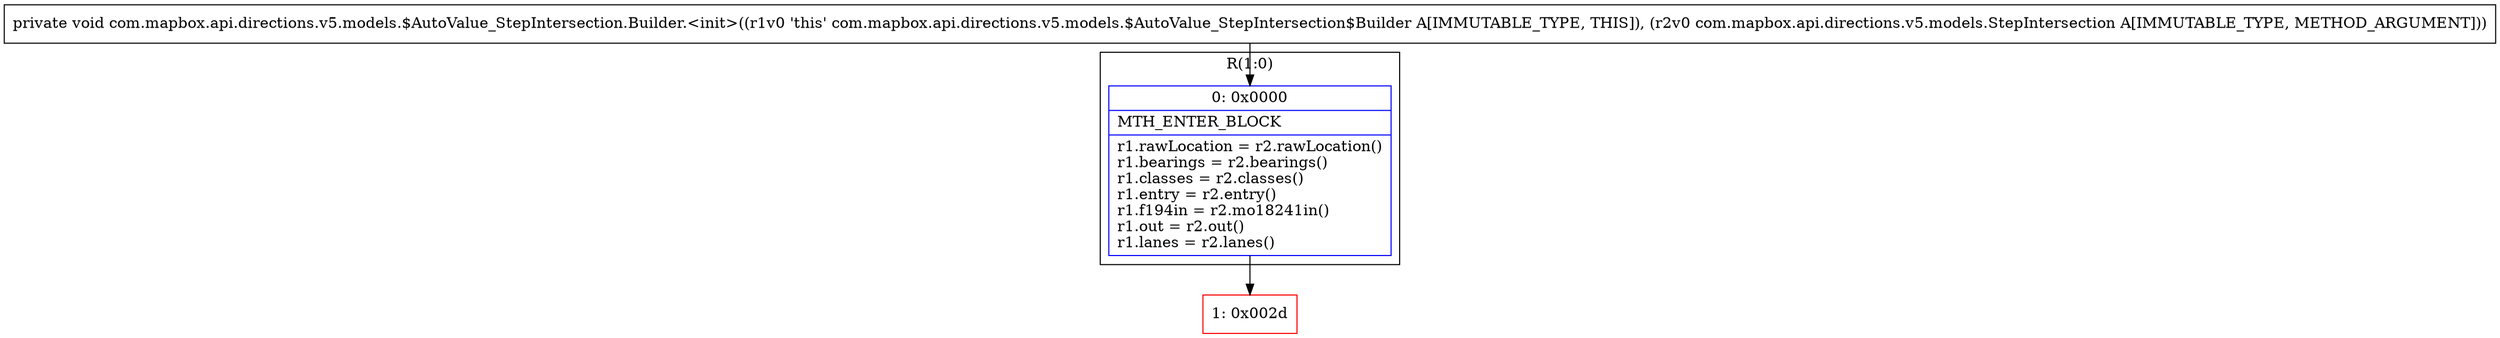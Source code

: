 digraph "CFG forcom.mapbox.api.directions.v5.models.$AutoValue_StepIntersection.Builder.\<init\>(Lcom\/mapbox\/api\/directions\/v5\/models\/StepIntersection;)V" {
subgraph cluster_Region_1770048458 {
label = "R(1:0)";
node [shape=record,color=blue];
Node_0 [shape=record,label="{0\:\ 0x0000|MTH_ENTER_BLOCK\l|r1.rawLocation = r2.rawLocation()\lr1.bearings = r2.bearings()\lr1.classes = r2.classes()\lr1.entry = r2.entry()\lr1.f194in = r2.mo18241in()\lr1.out = r2.out()\lr1.lanes = r2.lanes()\l}"];
}
Node_1 [shape=record,color=red,label="{1\:\ 0x002d}"];
MethodNode[shape=record,label="{private void com.mapbox.api.directions.v5.models.$AutoValue_StepIntersection.Builder.\<init\>((r1v0 'this' com.mapbox.api.directions.v5.models.$AutoValue_StepIntersection$Builder A[IMMUTABLE_TYPE, THIS]), (r2v0 com.mapbox.api.directions.v5.models.StepIntersection A[IMMUTABLE_TYPE, METHOD_ARGUMENT])) }"];
MethodNode -> Node_0;
Node_0 -> Node_1;
}

